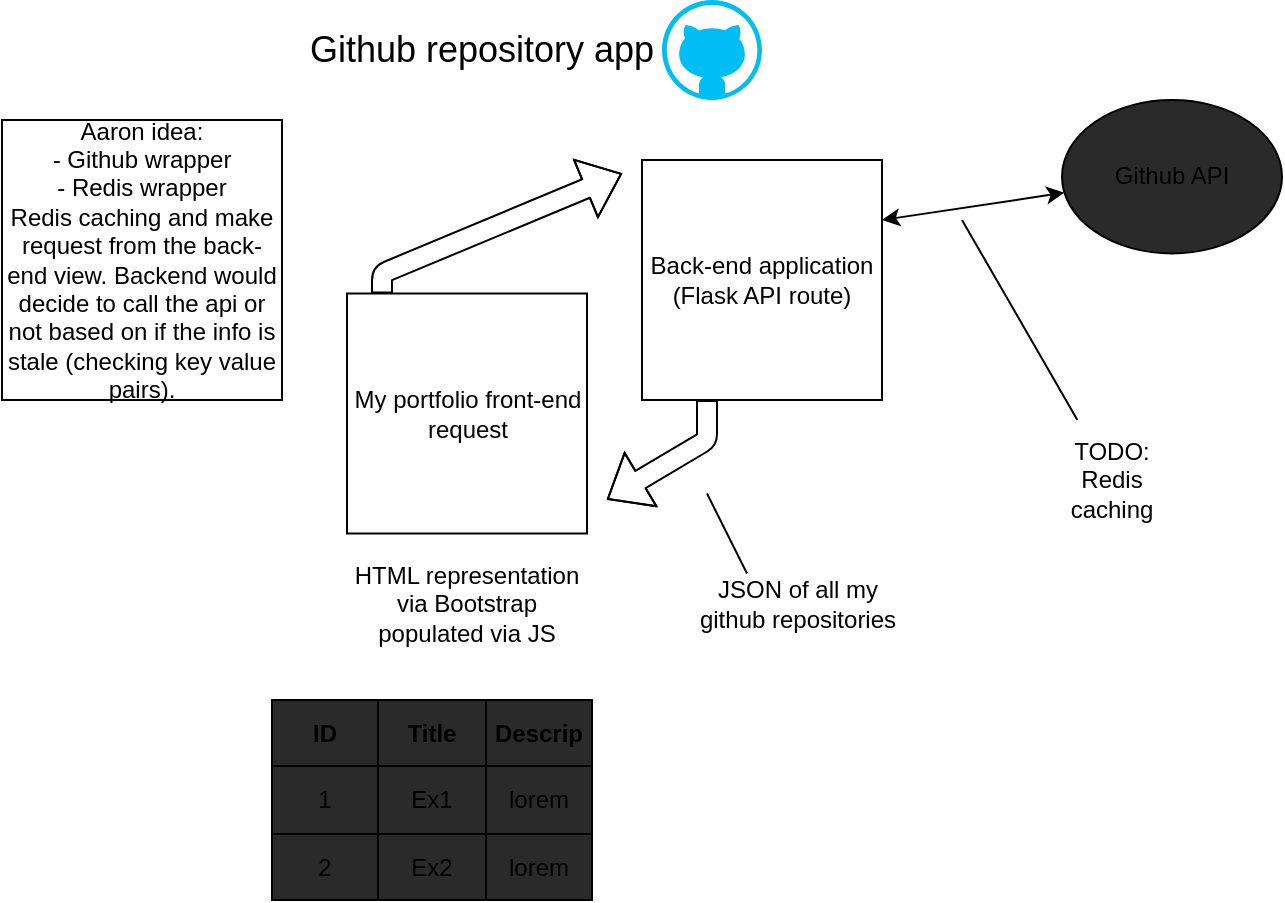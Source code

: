 <mxfile version="13.10.0" type="embed">
    <diagram id="hHw3kj73VTIjt5j4XbIy" name="Page-1">
        <mxGraphModel dx="1537" dy="432" grid="1" gridSize="10" guides="1" tooltips="1" connect="1" arrows="1" fold="1" page="1" pageScale="1" pageWidth="850" pageHeight="1100" math="0" shadow="0">
            <root>
                <mxCell id="0"/>
                <mxCell id="1" parent="0"/>
                <mxCell id="3" value="&lt;font style=&quot;font-size: 18px&quot;&gt;Github repository app&lt;/font&gt;" style="text;html=1;strokeColor=none;fillColor=none;align=center;verticalAlign=middle;whiteSpace=wrap;rounded=0;" vertex="1" parent="1">
                    <mxGeometry x="60" y="5" width="280" height="40" as="geometry"/>
                </mxCell>
                <mxCell id="4" value="" style="verticalLabelPosition=bottom;html=1;verticalAlign=top;align=center;strokeColor=none;fillColor=#00BEF2;shape=mxgraph.azure.github_code;pointerEvents=1;" vertex="1" parent="1">
                    <mxGeometry x="290" width="50" height="50" as="geometry"/>
                </mxCell>
                <mxCell id="5" value="My portfolio front-end request" style="whiteSpace=wrap;html=1;aspect=fixed;" vertex="1" parent="1">
                    <mxGeometry x="132.5" y="146.75" width="120" height="120" as="geometry"/>
                </mxCell>
                <mxCell id="6" value="" style="shape=flexArrow;endArrow=classic;html=1;" edge="1" parent="1">
                    <mxGeometry width="50" height="50" relative="1" as="geometry">
                        <mxPoint x="150" y="146.75" as="sourcePoint"/>
                        <mxPoint x="270" y="86.75" as="targetPoint"/>
                        <Array as="points">
                            <mxPoint x="150" y="136.75"/>
                        </Array>
                    </mxGeometry>
                </mxCell>
                <mxCell id="7" value="Back-end application&lt;br&gt;(Flask API route)" style="whiteSpace=wrap;html=1;aspect=fixed;" vertex="1" parent="1">
                    <mxGeometry x="280" y="80" width="120" height="120" as="geometry"/>
                </mxCell>
                <mxCell id="22" value="" style="shape=flexArrow;endArrow=classic;html=1;" edge="1" parent="1">
                    <mxGeometry width="50" height="50" relative="1" as="geometry">
                        <mxPoint x="312.5" y="200" as="sourcePoint"/>
                        <mxPoint x="262.5" y="249.75" as="targetPoint"/>
                        <Array as="points">
                            <mxPoint x="312.5" y="220"/>
                        </Array>
                    </mxGeometry>
                </mxCell>
                <mxCell id="24" value="JSON of all my github repositories" style="text;html=1;strokeColor=none;fillColor=none;align=center;verticalAlign=middle;whiteSpace=wrap;rounded=0;" vertex="1" parent="1">
                    <mxGeometry x="302.5" y="276.75" width="110" height="50" as="geometry"/>
                </mxCell>
                <mxCell id="25" value="" style="endArrow=none;html=1;" edge="1" parent="1">
                    <mxGeometry width="50" height="50" relative="1" as="geometry">
                        <mxPoint x="332.5" y="286.75" as="sourcePoint"/>
                        <mxPoint x="312.5" y="246.75" as="targetPoint"/>
                    </mxGeometry>
                </mxCell>
                <mxCell id="27" value="HTML representation via Bootstrap populated via JS" style="text;html=1;strokeColor=none;fillColor=none;align=center;verticalAlign=middle;whiteSpace=wrap;rounded=0;" vertex="1" parent="1">
                    <mxGeometry x="130" y="281.75" width="125" height="40" as="geometry"/>
                </mxCell>
                <mxCell id="28" value="Aaron idea:&lt;br&gt;- Github wrapper&lt;br&gt;- Redis wrapper&lt;br&gt;Redis caching and make request from the back-end view. Backend would decide to call the api or not based on if the info is stale (checking key value pairs)." style="whiteSpace=wrap;html=1;aspect=fixed;" vertex="1" parent="1">
                    <mxGeometry x="-40" y="60" width="140" height="140" as="geometry"/>
                </mxCell>
                <mxCell id="29" value="Github API" style="ellipse;whiteSpace=wrap;html=1;fillColor=#2A2A2A;" vertex="1" parent="1">
                    <mxGeometry x="490.0" y="50" width="110" height="76.75" as="geometry"/>
                </mxCell>
                <mxCell id="30" value="" style="endArrow=classic;startArrow=classic;html=1;exitX=1;exitY=0.25;exitDx=0;exitDy=0;" edge="1" parent="1" target="29" source="7">
                    <mxGeometry width="50" height="50" relative="1" as="geometry">
                        <mxPoint x="320.0" y="147.164" as="sourcePoint"/>
                        <mxPoint x="337.42" y="100" as="targetPoint"/>
                    </mxGeometry>
                </mxCell>
                <mxCell id="31" value="" style="shape=table;html=1;whiteSpace=wrap;startSize=0;container=1;collapsible=0;childLayout=tableLayout;fillColor=#2A2A2A;" vertex="1" parent="1">
                    <mxGeometry x="95" y="350" width="160" height="100" as="geometry"/>
                </mxCell>
                <mxCell id="32" value="" style="shape=partialRectangle;html=1;whiteSpace=wrap;collapsible=0;dropTarget=0;pointerEvents=0;fillColor=none;top=0;left=0;bottom=0;right=0;points=[[0,0.5],[1,0.5]];portConstraint=eastwest;" vertex="1" parent="31">
                    <mxGeometry width="160" height="33" as="geometry"/>
                </mxCell>
                <mxCell id="33" value="&lt;b&gt;ID&lt;/b&gt;" style="shape=partialRectangle;html=1;whiteSpace=wrap;connectable=0;fillColor=none;top=0;left=0;bottom=0;right=0;overflow=hidden;" vertex="1" parent="32">
                    <mxGeometry width="53" height="33" as="geometry"/>
                </mxCell>
                <mxCell id="34" value="&lt;b&gt;Title&lt;/b&gt;" style="shape=partialRectangle;html=1;whiteSpace=wrap;connectable=0;fillColor=none;top=0;left=0;bottom=0;right=0;overflow=hidden;" vertex="1" parent="32">
                    <mxGeometry x="53" width="54" height="33" as="geometry"/>
                </mxCell>
                <mxCell id="35" value="&lt;b&gt;Descrip&lt;/b&gt;" style="shape=partialRectangle;html=1;whiteSpace=wrap;connectable=0;fillColor=none;top=0;left=0;bottom=0;right=0;overflow=hidden;" vertex="1" parent="32">
                    <mxGeometry x="107" width="53" height="33" as="geometry"/>
                </mxCell>
                <mxCell id="36" value="" style="shape=partialRectangle;html=1;whiteSpace=wrap;collapsible=0;dropTarget=0;pointerEvents=0;fillColor=none;top=0;left=0;bottom=0;right=0;points=[[0,0.5],[1,0.5]];portConstraint=eastwest;" vertex="1" parent="31">
                    <mxGeometry y="33" width="160" height="34" as="geometry"/>
                </mxCell>
                <mxCell id="37" value="1" style="shape=partialRectangle;html=1;whiteSpace=wrap;connectable=0;fillColor=none;top=0;left=0;bottom=0;right=0;overflow=hidden;" vertex="1" parent="36">
                    <mxGeometry width="53" height="34" as="geometry"/>
                </mxCell>
                <mxCell id="38" value="Ex1" style="shape=partialRectangle;html=1;whiteSpace=wrap;connectable=0;fillColor=none;top=0;left=0;bottom=0;right=0;overflow=hidden;" vertex="1" parent="36">
                    <mxGeometry x="53" width="54" height="34" as="geometry"/>
                </mxCell>
                <mxCell id="39" value="lorem" style="shape=partialRectangle;html=1;whiteSpace=wrap;connectable=0;fillColor=none;top=0;left=0;bottom=0;right=0;overflow=hidden;" vertex="1" parent="36">
                    <mxGeometry x="107" width="53" height="34" as="geometry"/>
                </mxCell>
                <mxCell id="40" value="" style="shape=partialRectangle;html=1;whiteSpace=wrap;collapsible=0;dropTarget=0;pointerEvents=0;fillColor=none;top=0;left=0;bottom=0;right=0;points=[[0,0.5],[1,0.5]];portConstraint=eastwest;" vertex="1" parent="31">
                    <mxGeometry y="67" width="160" height="33" as="geometry"/>
                </mxCell>
                <mxCell id="41" value="2" style="shape=partialRectangle;html=1;whiteSpace=wrap;connectable=0;fillColor=none;top=0;left=0;bottom=0;right=0;overflow=hidden;" vertex="1" parent="40">
                    <mxGeometry width="53" height="33" as="geometry"/>
                </mxCell>
                <mxCell id="42" value="Ex2" style="shape=partialRectangle;html=1;whiteSpace=wrap;connectable=0;fillColor=none;top=0;left=0;bottom=0;right=0;overflow=hidden;" vertex="1" parent="40">
                    <mxGeometry x="53" width="54" height="33" as="geometry"/>
                </mxCell>
                <mxCell id="43" value="lorem" style="shape=partialRectangle;html=1;whiteSpace=wrap;connectable=0;fillColor=none;top=0;left=0;bottom=0;right=0;overflow=hidden;" vertex="1" parent="40">
                    <mxGeometry x="107" width="53" height="33" as="geometry"/>
                </mxCell>
                <mxCell id="44" value="" style="endArrow=none;html=1;" edge="1" parent="1" target="45">
                    <mxGeometry width="50" height="50" relative="1" as="geometry">
                        <mxPoint x="440" y="110" as="sourcePoint"/>
                        <mxPoint x="450" y="100" as="targetPoint"/>
                    </mxGeometry>
                </mxCell>
                <mxCell id="45" value="TODO: Redis caching" style="text;html=1;strokeColor=none;fillColor=none;align=center;verticalAlign=middle;whiteSpace=wrap;rounded=0;" vertex="1" parent="1">
                    <mxGeometry x="480" y="210" width="70" height="60" as="geometry"/>
                </mxCell>
            </root>
        </mxGraphModel>
    </diagram>
</mxfile>